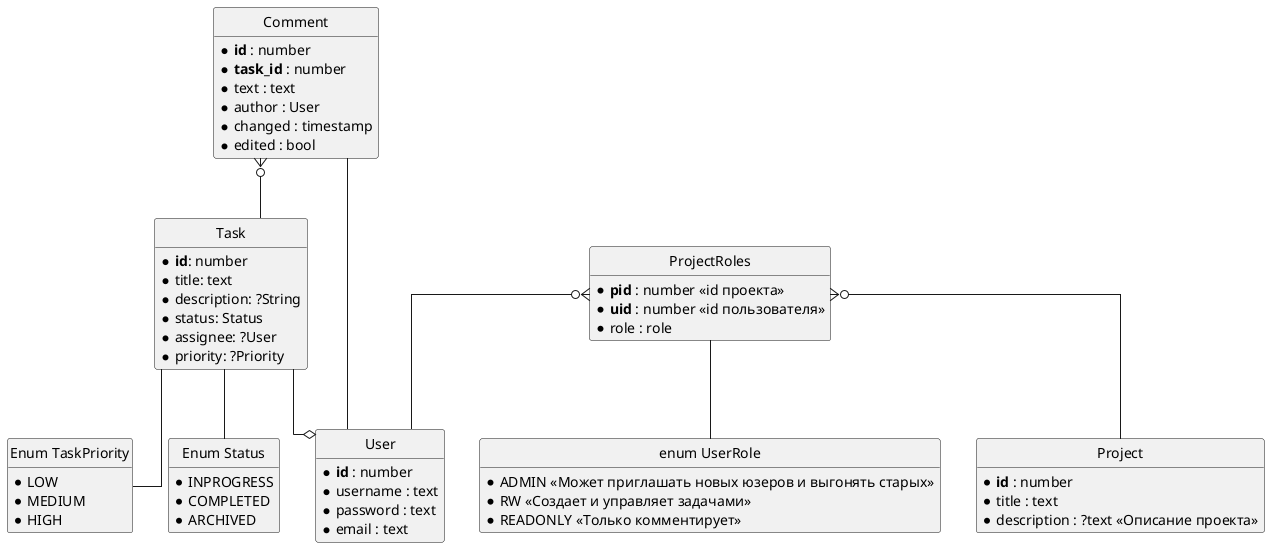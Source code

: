 @startuml tm

hide circle

skinparam linetype ortho
hide methods

' Пользователь сервиса
entity "User" as user {
    * **id** : number
    * username : text
    * password : text
    * email : text
}

' Проект, в котором есть набор задач
entity "Project" as project {
    * **id** : number
    * title : text
    * description : ?text <<Описание проекта>>
}

' Роль пользователя в проекте
' Предыдущая роль включает полномочия последующих
entity "enum UserRole" as role {
    * ADMIN <<Может приглашать новых юзеров и выгонять старых>>
    * RW <<Создает и управляет задачами>>
    * READONLY <<Только комментирует>>
}

' Полномочия юзера в проекте
entity "ProjectRoles" as roles {
    * **pid** : number <<id проекта>>
    * **uid** : number <<id пользователя>>
    * role : role
}

roles -- role
roles }o-- project
roles }o-- user

' Насколько данная задача важна
entity "Enum TaskPriority" as priority {
    * LOW
    * MEDIUM
    * HIGH
}

' Задача может существовать, быть завершенной или заархивированной
entity "Enum Status" as status {
    * INPROGRESS
    * COMPLETED
    * ARCHIVED
}

' Главный класс задачи
entity "Task" as task {
    * **id**: number
    * title: text
    * description: ?String
    * status: Status
    * assignee: ?User
    * priority: ?Priority
}

task -- status
task -- priority
task --o user

' Комментарии под заданием
entity "Comment" as comment {
    * **id** : number
    * **task_id** : number 
    * text : text
    * author : User
    * changed : timestamp
    * edited : bool
}

comment }o-- task
comment -- user

@enduml